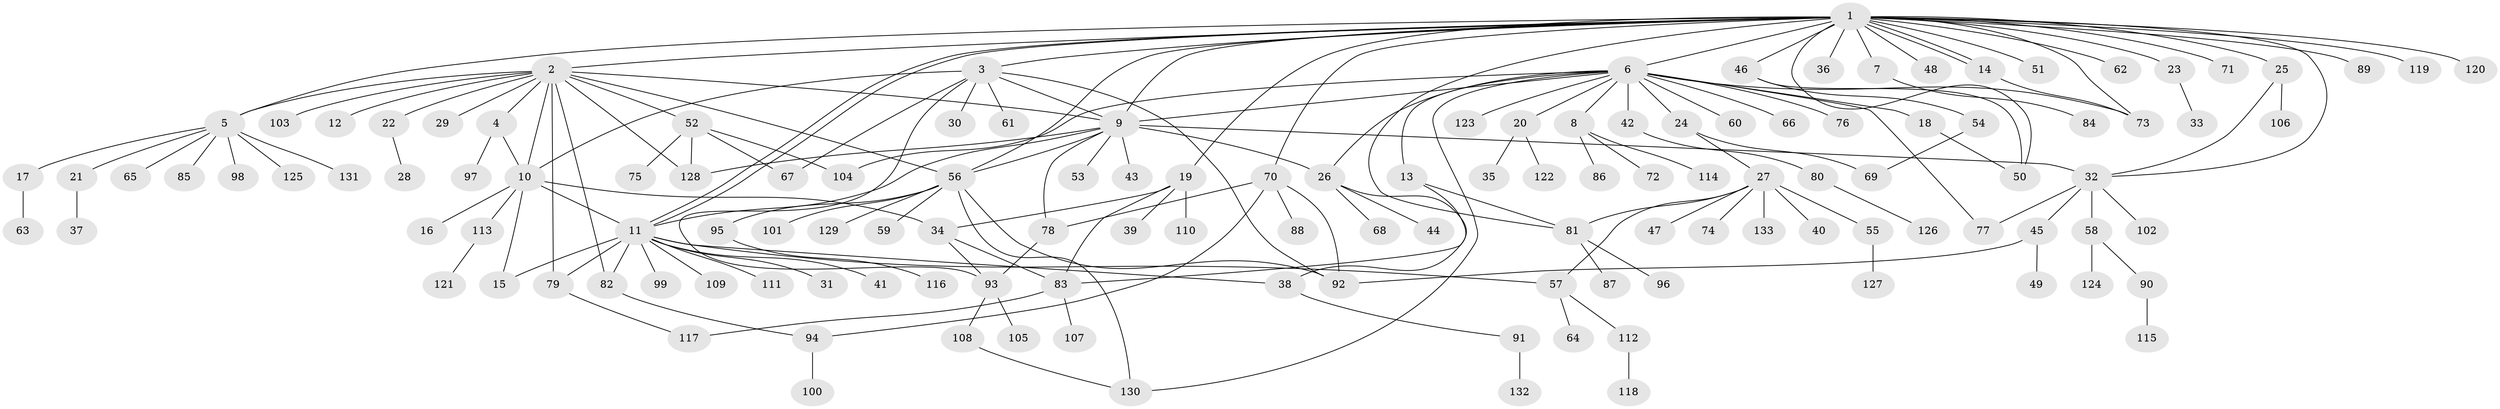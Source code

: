 // Generated by graph-tools (version 1.1) at 2025/14/03/09/25 04:14:40]
// undirected, 133 vertices, 177 edges
graph export_dot {
graph [start="1"]
  node [color=gray90,style=filled];
  1;
  2;
  3;
  4;
  5;
  6;
  7;
  8;
  9;
  10;
  11;
  12;
  13;
  14;
  15;
  16;
  17;
  18;
  19;
  20;
  21;
  22;
  23;
  24;
  25;
  26;
  27;
  28;
  29;
  30;
  31;
  32;
  33;
  34;
  35;
  36;
  37;
  38;
  39;
  40;
  41;
  42;
  43;
  44;
  45;
  46;
  47;
  48;
  49;
  50;
  51;
  52;
  53;
  54;
  55;
  56;
  57;
  58;
  59;
  60;
  61;
  62;
  63;
  64;
  65;
  66;
  67;
  68;
  69;
  70;
  71;
  72;
  73;
  74;
  75;
  76;
  77;
  78;
  79;
  80;
  81;
  82;
  83;
  84;
  85;
  86;
  87;
  88;
  89;
  90;
  91;
  92;
  93;
  94;
  95;
  96;
  97;
  98;
  99;
  100;
  101;
  102;
  103;
  104;
  105;
  106;
  107;
  108;
  109;
  110;
  111;
  112;
  113;
  114;
  115;
  116;
  117;
  118;
  119;
  120;
  121;
  122;
  123;
  124;
  125;
  126;
  127;
  128;
  129;
  130;
  131;
  132;
  133;
  1 -- 2;
  1 -- 3;
  1 -- 5;
  1 -- 6;
  1 -- 7;
  1 -- 9;
  1 -- 11;
  1 -- 11;
  1 -- 14;
  1 -- 14;
  1 -- 19;
  1 -- 23;
  1 -- 25;
  1 -- 32;
  1 -- 36;
  1 -- 46;
  1 -- 48;
  1 -- 50;
  1 -- 51;
  1 -- 56;
  1 -- 62;
  1 -- 70;
  1 -- 71;
  1 -- 73;
  1 -- 81;
  1 -- 89;
  1 -- 119;
  1 -- 120;
  2 -- 4;
  2 -- 5;
  2 -- 9;
  2 -- 10;
  2 -- 12;
  2 -- 22;
  2 -- 29;
  2 -- 52;
  2 -- 56;
  2 -- 79;
  2 -- 82;
  2 -- 103;
  2 -- 128;
  3 -- 9;
  3 -- 10;
  3 -- 30;
  3 -- 61;
  3 -- 67;
  3 -- 92;
  3 -- 93;
  4 -- 10;
  4 -- 97;
  5 -- 17;
  5 -- 21;
  5 -- 65;
  5 -- 85;
  5 -- 98;
  5 -- 125;
  5 -- 131;
  6 -- 8;
  6 -- 9;
  6 -- 13;
  6 -- 18;
  6 -- 20;
  6 -- 24;
  6 -- 26;
  6 -- 42;
  6 -- 60;
  6 -- 66;
  6 -- 73;
  6 -- 76;
  6 -- 77;
  6 -- 104;
  6 -- 123;
  6 -- 130;
  7 -- 84;
  8 -- 72;
  8 -- 86;
  8 -- 114;
  9 -- 11;
  9 -- 26;
  9 -- 32;
  9 -- 43;
  9 -- 53;
  9 -- 56;
  9 -- 78;
  9 -- 128;
  10 -- 11;
  10 -- 15;
  10 -- 16;
  10 -- 34;
  10 -- 113;
  11 -- 15;
  11 -- 31;
  11 -- 38;
  11 -- 41;
  11 -- 57;
  11 -- 79;
  11 -- 82;
  11 -- 99;
  11 -- 109;
  11 -- 111;
  13 -- 81;
  13 -- 83;
  14 -- 73;
  17 -- 63;
  18 -- 50;
  19 -- 34;
  19 -- 39;
  19 -- 83;
  19 -- 110;
  20 -- 35;
  20 -- 122;
  21 -- 37;
  22 -- 28;
  23 -- 33;
  24 -- 27;
  24 -- 69;
  25 -- 32;
  25 -- 106;
  26 -- 38;
  26 -- 44;
  26 -- 68;
  27 -- 40;
  27 -- 47;
  27 -- 55;
  27 -- 57;
  27 -- 74;
  27 -- 81;
  27 -- 133;
  32 -- 45;
  32 -- 58;
  32 -- 77;
  32 -- 102;
  34 -- 83;
  34 -- 93;
  38 -- 91;
  42 -- 80;
  45 -- 49;
  45 -- 92;
  46 -- 50;
  46 -- 54;
  52 -- 67;
  52 -- 75;
  52 -- 104;
  52 -- 128;
  54 -- 69;
  55 -- 127;
  56 -- 59;
  56 -- 92;
  56 -- 95;
  56 -- 101;
  56 -- 129;
  56 -- 130;
  57 -- 64;
  57 -- 112;
  58 -- 90;
  58 -- 124;
  70 -- 78;
  70 -- 88;
  70 -- 92;
  70 -- 94;
  78 -- 93;
  79 -- 117;
  80 -- 126;
  81 -- 87;
  81 -- 96;
  82 -- 94;
  83 -- 107;
  83 -- 117;
  90 -- 115;
  91 -- 132;
  93 -- 105;
  93 -- 108;
  94 -- 100;
  95 -- 116;
  108 -- 130;
  112 -- 118;
  113 -- 121;
}
